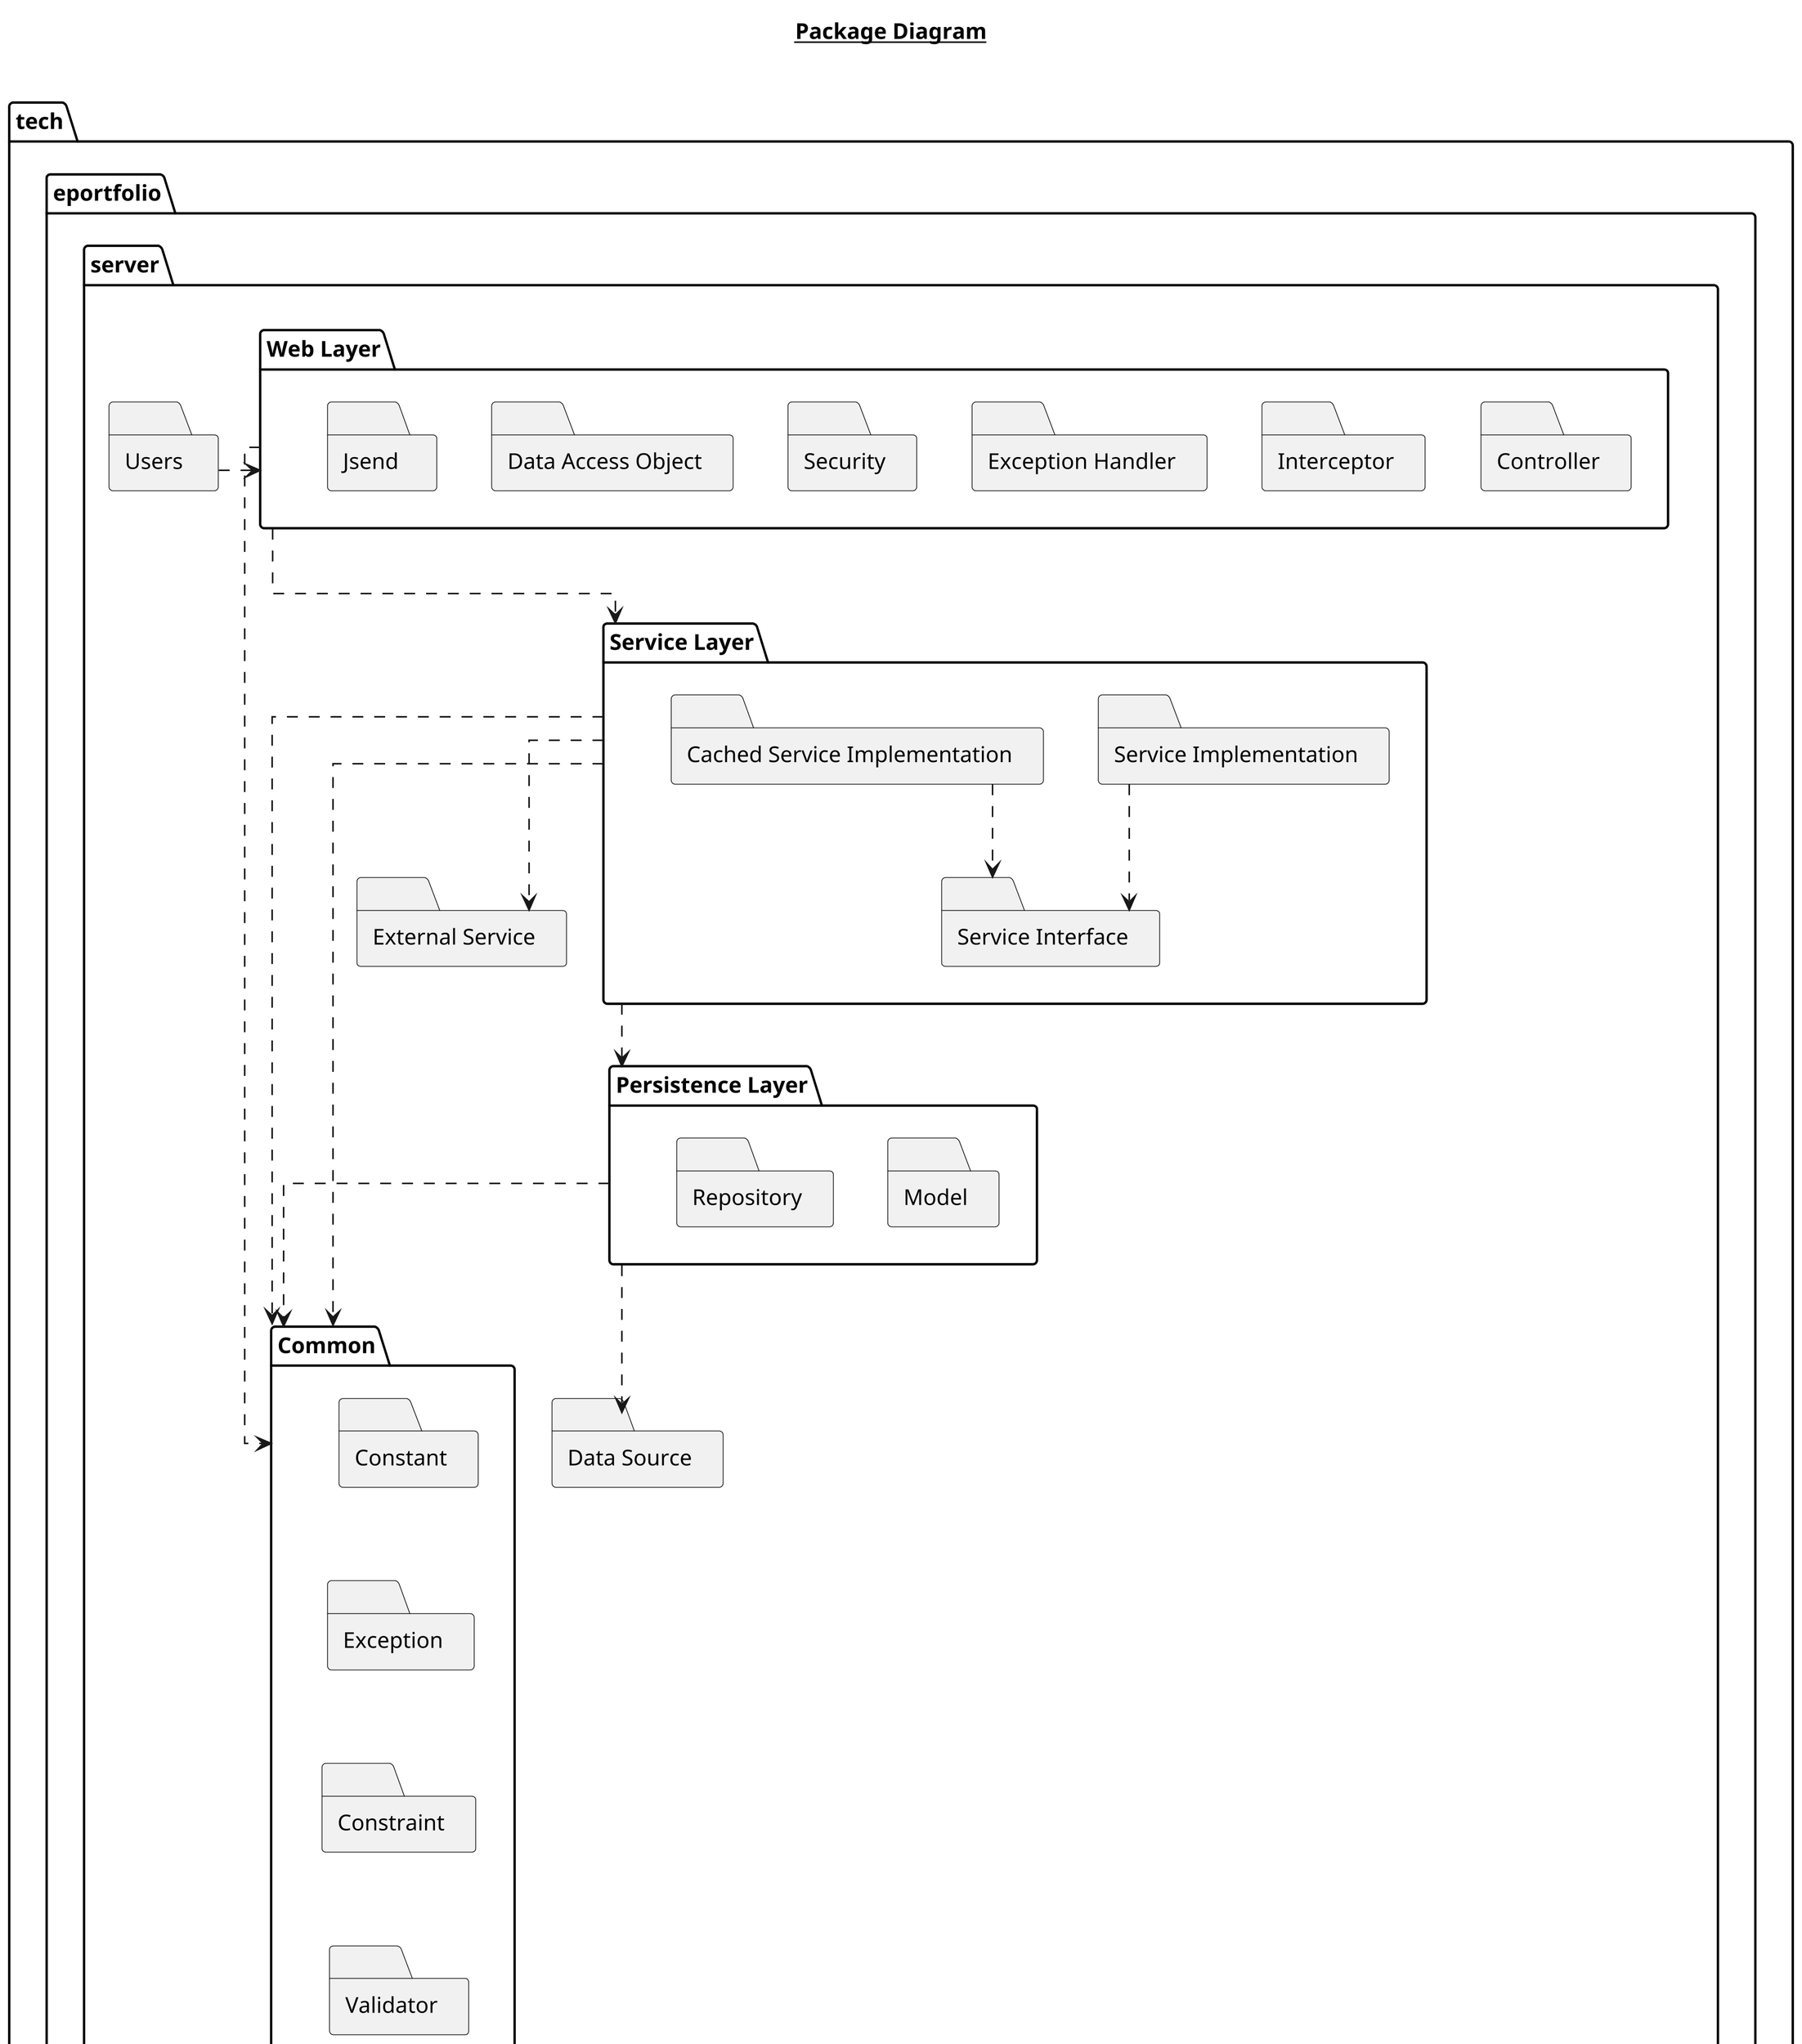 @startuml

skinparam dpi 300
'skinparam linetype polyline
skinparam linetype ortho

title __Package Diagram__\n


package tech.eportfolio.server <<Folder>> {

 package Users <<Folder>> {

  }

  package "Web Layer" <<Folder>> {
    package Controller <<Folder>> {

    }

    package "Interceptor" <<Folder>> {

    }

    package "Exception Handler" <<Folder>> {

    }
    package "Security" <<Folder>> {

    }
    package "Data Access Object" <<Folder>> {

    }
    package "Jsend" <<Folder>> {
    }
  }
  package "Service Layer" <<Folder>> {
    package "Service Interface" <<Folder>> {

    }

    package "Service Implementation" <<Folder>> {

    }

    package "Cached Service Implementation" <<Folder>> {

    }
  }
  package "Persistence Layer" <<Folder>> {
    package "Model" <<Folder>> {

    }
    package "Repository" <<Folder>> {

    }
  }
  package "Common" <<Folder>> {
    package "Constant" <<Folder>> {

    }
    package "Exception" <<Folder>> {

    }
    package "Constraint" <<Folder>> {

    }
    package "Validator" <<Folder>> {

    }
    package "Utility" <<Folder>> {

    }
    "Constant" -[hidden]-> "Exception"
    "Exception" -[hidden]-> "Constraint"
    "Constraint" -[hidden]-> "Validator"
    "Validator" -[hidden]-> "Utility"
  }
  package "External Service" <<Folder>> {

  }

  package "Data Source" <<Folder>> {

  }
}

"Web Layer" -[hidden]> "Common"
"Users" -[hidden]> "Web Layer"
"Users" ..> "Web Layer"
"Cached Service Implementation" ..> "Service Interface"
"Service Implementation" ..> "Service Interface"
"Service Layer" ..> "Common"
"Web Layer" ..> "Service Layer"
"Web Layer" ..> "Common"
"Service Layer" ..> "Persistence Layer"
"Web Layer" -[hidden]--> "Service Layer"
"Service Layer" -[hidden]--> "Persistence Layer"
"Service Layer" ..> "Common"
"Persistence Layer" ..> "Data Source"
"Persistence Layer" ..> "Common"
"Service Layer" ..> "External Service"

@enduml
